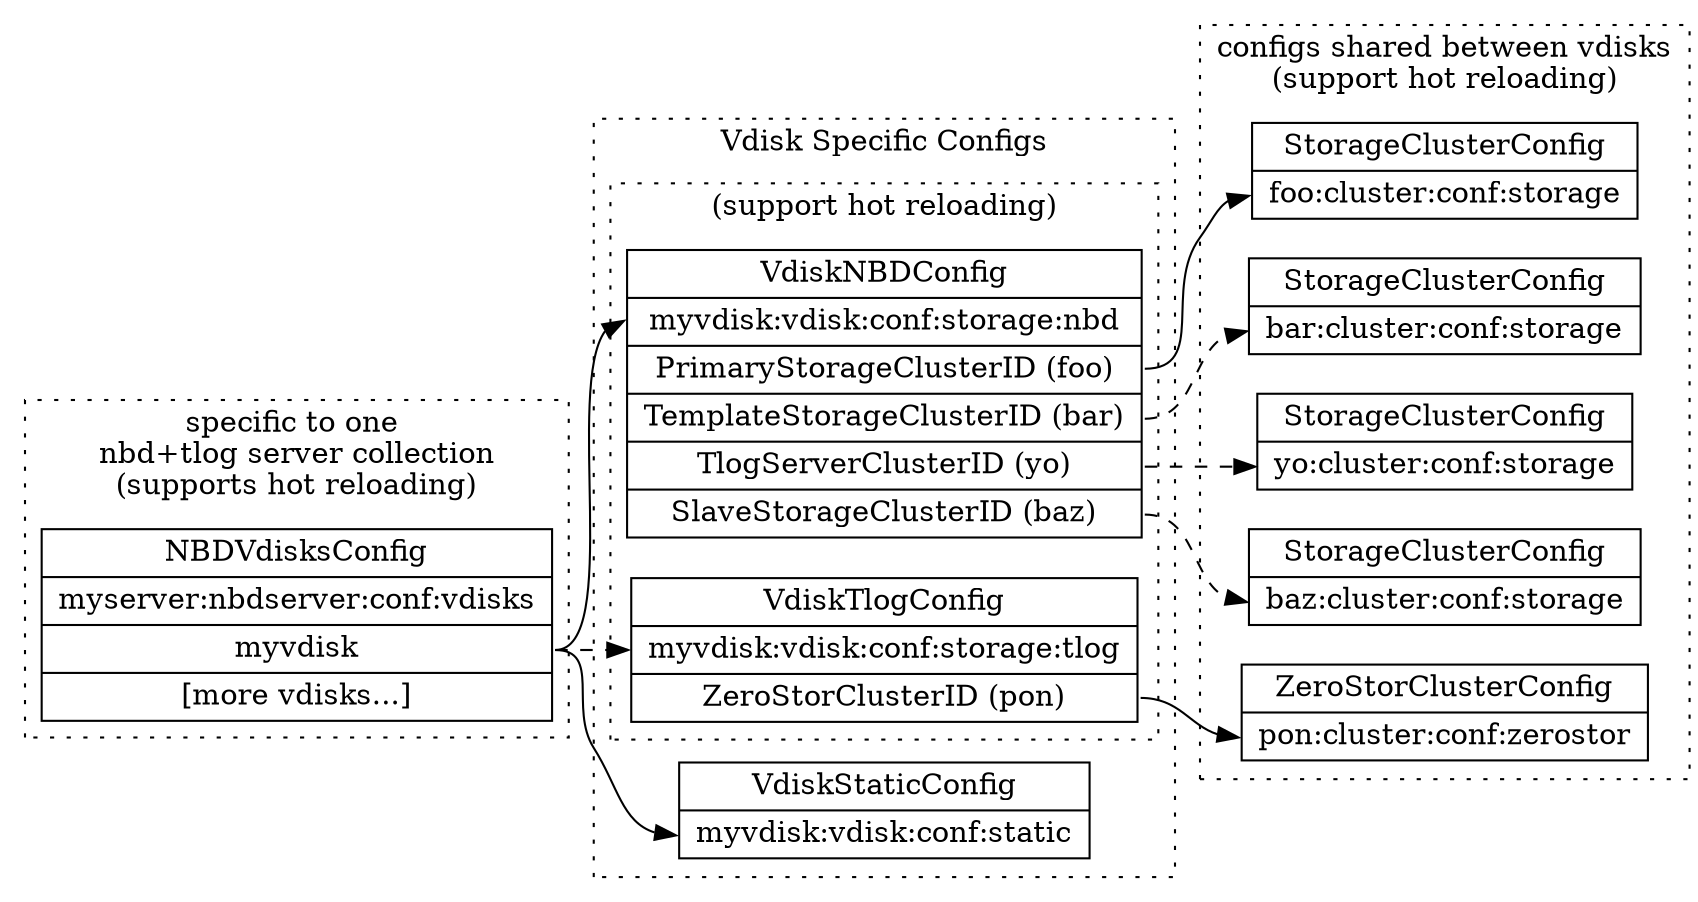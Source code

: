 digraph {
    rankdir = "LR"
    
    subgraph clusterVdisks {
        label = "specific to one \nnbd+tlog server collection\n(supports hot reloading)"
        style = "dotted"

        NBDVdisksConfig [
            shape = "record"
            label = "NBDVdisksConfig | myserver:nbdserver:conf:vdisks |
                    <1> myvdisk | <m> [more vdisks...]"
        ]
    }

    subgraph clusterVdiskSpecific {
        label = "Vdisk Specific Configs"
        style = "dotted"

        VdiskStaticConfig [
            shape = "record"
            label = "VdiskStaticConfig | <key> myvdisk:vdisk:conf:static"
        ]

        subgraph clusterHotReloading {
            label = "(support hot reloading)"
            style = "dotted"

            VdiskNBDConfig [
                shape = "record"
                label = "VdiskNBDConfig | <key> myvdisk:vdisk:conf:storage:nbd |
                        <p> PrimaryStorageClusterID (foo) |
                        <te> TemplateStorageClusterID (bar) |
                        <tl> TlogServerClusterID (yo) |
                        <s> SlaveStorageClusterID (baz)"
            ]

            VdiskTlogConfig [
                shape = "record"
                label = "VdiskTlogConfig | <key> myvdisk:vdisk:conf:storage:tlog |
                        <t> ZeroStorClusterID (pon)"
            ]
        }
    }

    subgraph clusterClusters {
        label = "configs shared between vdisks\n(support hot reloading)"
        style = "dotted"

        PrimaryStorageConfig [
            shape = "record"
            label = "StorageClusterConfig | <key> foo:cluster:conf:storage"
        ]

        TemplateStorageConfig [
            shape = "record"
            label = "StorageClusterConfig | <key> bar:cluster:conf:storage"
        ]

        SlaveStorageConfig [
            shape = "record"
            label = "StorageClusterConfig | <key> baz:cluster:conf:storage"
        ]

        TlogStorageConfig [
            shape = "record"
            label = "StorageClusterConfig | <key> yo:cluster:conf:storage"
        ]

        ZeroStorClusterConfig [
            shape = "record"
            label = "<header> ZeroStorClusterConfig | <key> pon:cluster:conf:zerostor"
        ]
    }

    NBDVdisksConfig:1 -> VdiskStaticConfig:key
    NBDVdisksConfig:1 -> VdiskNBDConfig:key
    NBDVdisksConfig:1 -> VdiskTlogConfig:key [ style = "dashed" ]

    VdiskNBDConfig:p -> PrimaryStorageConfig:key
    VdiskNBDConfig:te -> TemplateStorageConfig:key [ style = "dashed" ]
    VdiskNBDConfig:s -> SlaveStorageConfig:key [ style = "dashed" ]
    VdiskNBDConfig:tl -> TlogStorageConfig:key [ style = "dashed" ]

    VdiskTlogConfig:t -> ZeroStorClusterConfig:key
}
